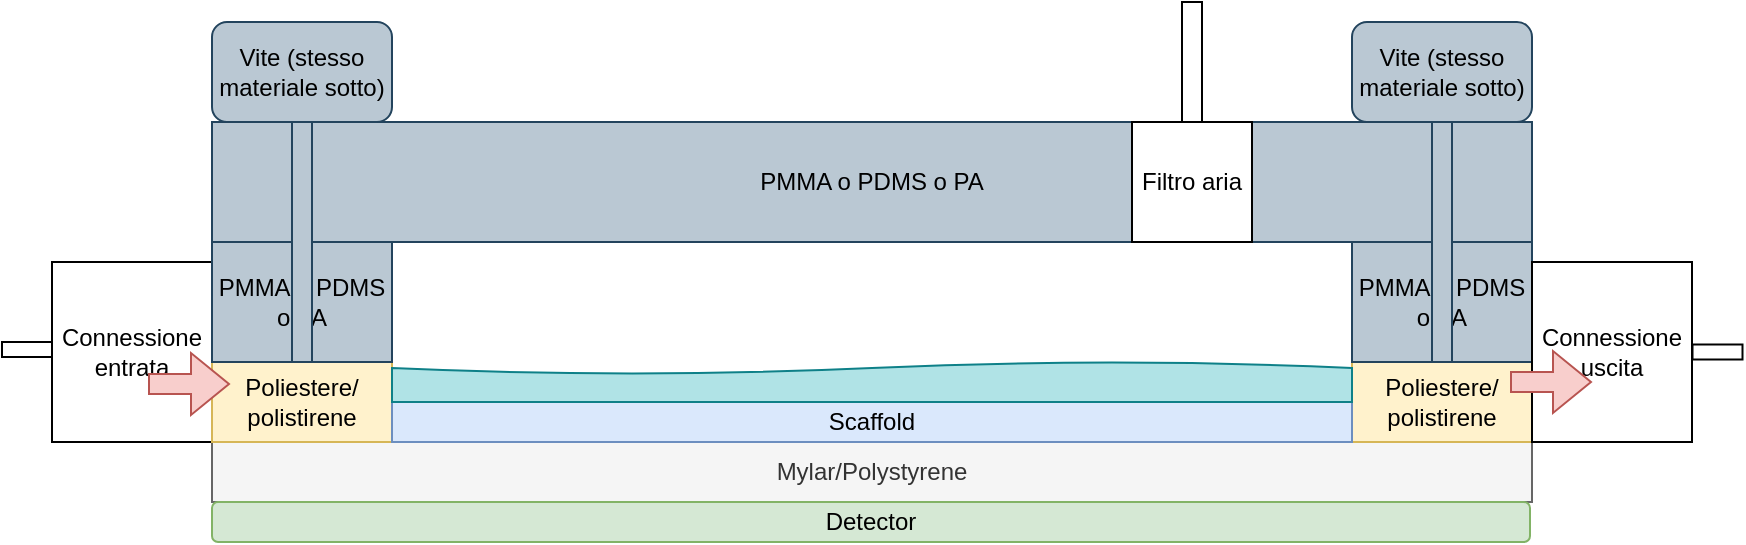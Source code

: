 <mxfile version="21.1.7" type="google" pages="3">
  <diagram name="Pagina-1" id="56DRtaCyQvpjE0WDrQEc">
    <mxGraphModel grid="1" page="1" gridSize="10" guides="1" tooltips="1" connect="1" arrows="1" fold="1" pageScale="1" pageWidth="900" pageHeight="500" math="0" shadow="0">
      <root>
        <mxCell id="0" />
        <mxCell id="1" parent="0" />
        <mxCell id="JO3Ccgx2bzSc0KJvBODt-1" value="Connessione entrata" style="rounded=0;whiteSpace=wrap;html=1;" vertex="1" parent="1">
          <mxGeometry x="41" y="270" width="80" height="90" as="geometry" />
        </mxCell>
        <mxCell id="JO3Ccgx2bzSc0KJvBODt-2" value="PMMA o PDMS o PA" style="rounded=0;whiteSpace=wrap;html=1;fillColor=#bac8d3;strokeColor=#23445d;" vertex="1" parent="1">
          <mxGeometry x="121" y="200" width="660" height="60" as="geometry" />
        </mxCell>
        <mxCell id="JO3Ccgx2bzSc0KJvBODt-3" value="Mylar/Polystyrene" style="rounded=0;whiteSpace=wrap;html=1;fillColor=#f5f5f5;fontColor=#333333;strokeColor=#666666;" vertex="1" parent="1">
          <mxGeometry x="121" y="360" width="660" height="30" as="geometry" />
        </mxCell>
        <mxCell id="JO3Ccgx2bzSc0KJvBODt-4" value="&lt;div&gt;Poliestere/&lt;/div&gt;&lt;div&gt;polistirene&lt;/div&gt;" style="rounded=0;whiteSpace=wrap;html=1;fillColor=#fff2cc;strokeColor=#d6b656;" vertex="1" parent="1">
          <mxGeometry x="121" y="320" width="90" height="40" as="geometry" />
        </mxCell>
        <mxCell id="JO3Ccgx2bzSc0KJvBODt-5" value="&lt;div&gt;Poliestere/&lt;/div&gt;&lt;div&gt;polistirene&lt;/div&gt;" style="rounded=0;whiteSpace=wrap;html=1;fillColor=#fff2cc;strokeColor=#d6b656;" vertex="1" parent="1">
          <mxGeometry x="691" y="320" width="90" height="40" as="geometry" />
        </mxCell>
        <mxCell id="JO3Ccgx2bzSc0KJvBODt-6" value="Scaffold" style="rounded=0;whiteSpace=wrap;html=1;fillColor=#dae8fc;strokeColor=#6c8ebf;" vertex="1" parent="1">
          <mxGeometry x="211" y="340" width="480" height="20" as="geometry" />
        </mxCell>
        <mxCell id="JO3Ccgx2bzSc0KJvBODt-7" value="PMMA o PDMS o PA" style="rounded=0;whiteSpace=wrap;html=1;fillColor=#bac8d3;strokeColor=#23445d;" vertex="1" parent="1">
          <mxGeometry x="121" y="260" width="90" height="60" as="geometry" />
        </mxCell>
        <mxCell id="JO3Ccgx2bzSc0KJvBODt-8" value="&lt;div&gt;PMMA o PDMS&lt;/div&gt;&lt;div&gt;o PA&lt;br&gt;&lt;/div&gt;" style="rounded=0;whiteSpace=wrap;html=1;fillColor=#bac8d3;strokeColor=#23445d;" vertex="1" parent="1">
          <mxGeometry x="691" y="260" width="90" height="60" as="geometry" />
        </mxCell>
        <mxCell id="JO3Ccgx2bzSc0KJvBODt-9" value="Vite (stesso materiale sotto)" style="rounded=1;whiteSpace=wrap;html=1;fillColor=#bac8d3;strokeColor=#23445d;" vertex="1" parent="1">
          <mxGeometry x="121" y="150" width="90" height="50" as="geometry" />
        </mxCell>
        <mxCell id="JO3Ccgx2bzSc0KJvBODt-10" value="Vite (stesso materiale sotto)" style="rounded=1;whiteSpace=wrap;html=1;fillColor=#bac8d3;strokeColor=#23445d;" vertex="1" parent="1">
          <mxGeometry x="691" y="150" width="90" height="50" as="geometry" />
        </mxCell>
        <mxCell id="JO3Ccgx2bzSc0KJvBODt-11" value="" style="shape=document;whiteSpace=wrap;html=1;boundedLbl=1;rotation=-180;fillColor=#b0e3e6;strokeColor=#0e8088;" vertex="1" parent="1">
          <mxGeometry x="211" y="320" width="480" height="20" as="geometry" />
        </mxCell>
        <mxCell id="JO3Ccgx2bzSc0KJvBODt-12" value="" style="shape=flexArrow;endArrow=classic;html=1;rounded=0;fillColor=#f8cecc;strokeColor=#b85450;entryX=0;entryY=0.25;entryDx=0;entryDy=0;" edge="1" parent="1">
          <mxGeometry width="50" height="50" relative="1" as="geometry">
            <mxPoint x="89" y="331" as="sourcePoint" />
            <mxPoint x="130" y="331" as="targetPoint" />
          </mxGeometry>
        </mxCell>
        <mxCell id="JO3Ccgx2bzSc0KJvBODt-13" value="" style="rounded=0;whiteSpace=wrap;html=1;fillColor=#bac8d3;strokeColor=#23445d;" vertex="1" parent="1">
          <mxGeometry x="161" y="200" width="10" height="120" as="geometry" />
        </mxCell>
        <mxCell id="JO3Ccgx2bzSc0KJvBODt-14" value="" style="rounded=0;whiteSpace=wrap;html=1;fillColor=#bac8d3;strokeColor=#23445d;" vertex="1" parent="1">
          <mxGeometry x="731" y="200" width="10" height="120" as="geometry" />
        </mxCell>
        <mxCell id="JO3Ccgx2bzSc0KJvBODt-15" value="Connessione uscita" style="rounded=0;whiteSpace=wrap;html=1;" vertex="1" parent="1">
          <mxGeometry x="781" y="270" width="80" height="90" as="geometry" />
        </mxCell>
        <mxCell id="JO3Ccgx2bzSc0KJvBODt-16" value="" style="shape=flexArrow;endArrow=classic;html=1;rounded=0;fontStyle=1;fillColor=#f8cecc;strokeColor=#b85450;" edge="1" parent="1">
          <mxGeometry width="50" height="50" relative="1" as="geometry">
            <mxPoint x="770" y="330" as="sourcePoint" />
            <mxPoint x="811" y="330" as="targetPoint" />
          </mxGeometry>
        </mxCell>
        <mxCell id="JO3Ccgx2bzSc0KJvBODt-17" value="Filtro aria" style="rounded=0;whiteSpace=wrap;html=1;" vertex="1" parent="1">
          <mxGeometry x="581" y="200" width="60" height="60" as="geometry" />
        </mxCell>
        <mxCell id="JO3Ccgx2bzSc0KJvBODt-18" value="" style="rounded=0;whiteSpace=wrap;html=1;" vertex="1" parent="1">
          <mxGeometry x="606" y="140" width="10" height="60" as="geometry" />
        </mxCell>
        <mxCell id="JO3Ccgx2bzSc0KJvBODt-19" value="" style="rounded=0;whiteSpace=wrap;html=1;rotation=-90;" vertex="1" parent="1">
          <mxGeometry x="24.75" y="301.25" width="7.5" height="25" as="geometry" />
        </mxCell>
        <mxCell id="JO3Ccgx2bzSc0KJvBODt-20" value="" style="rounded=0;whiteSpace=wrap;html=1;rotation=-90;" vertex="1" parent="1">
          <mxGeometry x="870" y="302.5" width="7.5" height="25" as="geometry" />
        </mxCell>
        <mxCell id="JO3Ccgx2bzSc0KJvBODt-21" value="Detector" style="rounded=1;whiteSpace=wrap;html=1;fillColor=#d5e8d4;strokeColor=#82b366;" vertex="1" parent="1">
          <mxGeometry x="121" y="390" width="659" height="20" as="geometry" />
        </mxCell>
      </root>
    </mxGraphModel>
  </diagram>
  <diagram id="E_sJc8kOCWFVM79GxsuY" name="Pagina-2">
    <mxGraphModel grid="1" page="1" gridSize="10" guides="1" tooltips="1" connect="1" arrows="1" fold="1" pageScale="1" pageWidth="900" pageHeight="500" math="0" shadow="0">
      <root>
        <mxCell id="0" />
        <mxCell id="1" parent="0" />
        <mxCell id="Obp0HUKFCODp9XE3VoLB-1" value="Connessione alimentazione cellule" style="rounded=0;whiteSpace=wrap;html=1;" vertex="1" parent="1">
          <mxGeometry x="41" y="270" width="80" height="90" as="geometry" />
        </mxCell>
        <mxCell id="Obp0HUKFCODp9XE3VoLB-2" value="Copertura del sistema " style="rounded=0;whiteSpace=wrap;html=1;fillColor=#bac8d3;strokeColor=#23445d;" vertex="1" parent="1">
          <mxGeometry x="121" y="200" width="660" height="60" as="geometry" />
        </mxCell>
        <mxCell id="Obp0HUKFCODp9XE3VoLB-3" value="Mylar/Polystyrene" style="rounded=0;whiteSpace=wrap;html=1;fillColor=#f5f5f5;fontColor=#333333;strokeColor=#666666;" vertex="1" parent="1">
          <mxGeometry x="121" y="360" width="660" height="30" as="geometry" />
        </mxCell>
        <mxCell id="Obp0HUKFCODp9XE3VoLB-4" value="&lt;div&gt;Poliestere/&lt;/div&gt;&lt;div&gt;polistirene&lt;/div&gt;" style="rounded=0;whiteSpace=wrap;html=1;fillColor=#fff2cc;strokeColor=#d6b656;" vertex="1" parent="1">
          <mxGeometry x="121" y="320" width="90" height="40" as="geometry" />
        </mxCell>
        <mxCell id="Obp0HUKFCODp9XE3VoLB-5" value="&lt;div&gt;Poliestere/&lt;/div&gt;&lt;div&gt;polistirene&lt;/div&gt;" style="rounded=0;whiteSpace=wrap;html=1;fillColor=#fff2cc;strokeColor=#d6b656;" vertex="1" parent="1">
          <mxGeometry x="691" y="320" width="90" height="40" as="geometry" />
        </mxCell>
        <mxCell id="Obp0HUKFCODp9XE3VoLB-6" value="Scaffold" style="rounded=0;whiteSpace=wrap;html=1;fillColor=#dae8fc;strokeColor=#6c8ebf;" vertex="1" parent="1">
          <mxGeometry x="211" y="340" width="480" height="20" as="geometry" />
        </mxCell>
        <mxCell id="Obp0HUKFCODp9XE3VoLB-7" value="" style="rounded=0;whiteSpace=wrap;html=1;fillColor=#bac8d3;strokeColor=#23445d;" vertex="1" parent="1">
          <mxGeometry x="121" y="260" width="90" height="60" as="geometry" />
        </mxCell>
        <mxCell id="Obp0HUKFCODp9XE3VoLB-8" value="" style="rounded=0;whiteSpace=wrap;html=1;fillColor=#bac8d3;strokeColor=#23445d;" vertex="1" parent="1">
          <mxGeometry x="691" y="260" width="90" height="60" as="geometry" />
        </mxCell>
        <mxCell id="Obp0HUKFCODp9XE3VoLB-9" value="Vite di fissaggio" style="rounded=1;whiteSpace=wrap;html=1;fillColor=#bac8d3;strokeColor=#23445d;" vertex="1" parent="1">
          <mxGeometry x="121" y="150" width="90" height="50" as="geometry" />
        </mxCell>
        <mxCell id="Obp0HUKFCODp9XE3VoLB-10" value="Vite di fissaggio" style="rounded=1;whiteSpace=wrap;html=1;fillColor=#bac8d3;strokeColor=#23445d;" vertex="1" parent="1">
          <mxGeometry x="691" y="150" width="90" height="50" as="geometry" />
        </mxCell>
        <mxCell id="Obp0HUKFCODp9XE3VoLB-11" value="" style="shape=document;whiteSpace=wrap;html=1;boundedLbl=1;rotation=-180;fillColor=#b0e3e6;strokeColor=#0e8088;" vertex="1" parent="1">
          <mxGeometry x="211" y="320" width="480" height="20" as="geometry" />
        </mxCell>
        <mxCell id="Obp0HUKFCODp9XE3VoLB-12" value="" style="shape=flexArrow;endArrow=classic;html=1;rounded=0;fillColor=#f8cecc;strokeColor=#b85450;entryX=0;entryY=0.25;entryDx=0;entryDy=0;" edge="1" parent="1">
          <mxGeometry width="50" height="50" relative="1" as="geometry">
            <mxPoint x="30" y="350" as="sourcePoint" />
            <mxPoint x="130" y="349.5" as="targetPoint" />
          </mxGeometry>
        </mxCell>
        <mxCell id="Obp0HUKFCODp9XE3VoLB-13" value="" style="rounded=0;whiteSpace=wrap;html=1;fillColor=#bac8d3;strokeColor=#23445d;" vertex="1" parent="1">
          <mxGeometry x="161" y="200" width="10" height="120" as="geometry" />
        </mxCell>
        <mxCell id="Obp0HUKFCODp9XE3VoLB-14" value="" style="rounded=0;whiteSpace=wrap;html=1;fillColor=#bac8d3;strokeColor=#23445d;" vertex="1" parent="1">
          <mxGeometry x="731" y="200" width="10" height="120" as="geometry" />
        </mxCell>
        <mxCell id="Obp0HUKFCODp9XE3VoLB-15" value="Connessione alimentazione cellule" style="rounded=0;whiteSpace=wrap;html=1;" vertex="1" parent="1">
          <mxGeometry x="781" y="270" width="80" height="90" as="geometry" />
        </mxCell>
        <mxCell id="Obp0HUKFCODp9XE3VoLB-16" value="" style="shape=flexArrow;endArrow=classic;html=1;rounded=0;fontStyle=1;fillColor=#f8cecc;strokeColor=#b85450;" edge="1" parent="1">
          <mxGeometry width="50" height="50" relative="1" as="geometry">
            <mxPoint x="770" y="349.5" as="sourcePoint" />
            <mxPoint x="880" y="350" as="targetPoint" />
          </mxGeometry>
        </mxCell>
        <mxCell id="Obp0HUKFCODp9XE3VoLB-17" value="Filtro aria" style="rounded=0;whiteSpace=wrap;html=1;" vertex="1" parent="1">
          <mxGeometry x="581" y="200" width="60" height="60" as="geometry" />
        </mxCell>
        <mxCell id="Obp0HUKFCODp9XE3VoLB-18" value="" style="rounded=0;whiteSpace=wrap;html=1;" vertex="1" parent="1">
          <mxGeometry x="606" y="140" width="10" height="60" as="geometry" />
        </mxCell>
        <mxCell id="Obp0HUKFCODp9XE3VoLB-19" value="" style="rounded=0;whiteSpace=wrap;html=1;rotation=-90;" vertex="1" parent="1">
          <mxGeometry x="24.75" y="301.25" width="7.5" height="25" as="geometry" />
        </mxCell>
        <mxCell id="Obp0HUKFCODp9XE3VoLB-20" value="" style="rounded=0;whiteSpace=wrap;html=1;rotation=-90;" vertex="1" parent="1">
          <mxGeometry x="870" y="302.5" width="7.5" height="25" as="geometry" />
        </mxCell>
        <mxCell id="Obp0HUKFCODp9XE3VoLB-21" value="Detector" style="rounded=1;whiteSpace=wrap;html=1;fillColor=#d5e8d4;strokeColor=#82b366;" vertex="1" parent="1">
          <mxGeometry x="121" y="390" width="659" height="20" as="geometry" />
        </mxCell>
      </root>
    </mxGraphModel>
  </diagram>
  <diagram id="-ZH_cBzcG6sp76RU0NJt" name="Pagina-3">
    <mxGraphModel grid="1" page="1" gridSize="10" guides="1" tooltips="1" connect="1" arrows="1" fold="1" pageScale="1" pageWidth="900" pageHeight="500" math="0" shadow="0">
      <root>
        <mxCell id="0" />
        <mxCell id="1" parent="0" />
        <mxCell id="Stg0ctn0P1U_gLgl0Pso-5" value="" style="rounded=0;whiteSpace=wrap;html=1;fillColor=#fff2cc;strokeColor=#d6b656;" vertex="1" parent="1">
          <mxGeometry x="240.64" y="238" width="426.24" height="66" as="geometry" />
        </mxCell>
        <mxCell id="Stg0ctn0P1U_gLgl0Pso-4" value="" style="rounded=0;whiteSpace=wrap;html=1;fillColor=#f5f5f5;fontColor=#333333;strokeColor=#666666;" vertex="1" parent="1">
          <mxGeometry x="243.76" y="178" width="426.24" height="60" as="geometry" />
        </mxCell>
        <mxCell id="3EfMomYSAdgdTnSy4UEV-10" value="" style="shape=cylinder3;whiteSpace=wrap;html=1;boundedLbl=1;backgroundOutline=1;size=10.012;rotation=-90;fillColor=#bac8d3;strokeColor=#23445d;opacity=50;" vertex="1" parent="1">
          <mxGeometry x="727" y="230.19" width="26.76" height="61.62" as="geometry" />
        </mxCell>
        <mxCell id="0Pc4jPi-ZgT8I2C5W0RY-2" value="Detector" style="shape=cube;whiteSpace=wrap;html=1;boundedLbl=1;backgroundOutline=1;darkOpacity=0.05;darkOpacity2=0.1;fillColor=#d5e8d4;strokeColor=#82b366;" vertex="1" parent="1">
          <mxGeometry x="173.76" y="316" width="560" height="52" as="geometry" />
        </mxCell>
        <mxCell id="EnuNZQ39ojxae3PPRyQ0-1" value="Mylar/Polystyrene" style="shape=cube;whiteSpace=wrap;html=1;boundedLbl=1;backgroundOutline=1;darkOpacity=0.05;darkOpacity2=0.1;fillColor=#ffe6cc;strokeColor=#d79b00;" vertex="1" parent="1">
          <mxGeometry x="173.76" y="286" width="560" height="50" as="geometry" />
        </mxCell>
        <mxCell id="tdLXbpOhzhngQUw2Qmm0-2" value="Polystyrene" style="shape=cube;whiteSpace=wrap;html=1;boundedLbl=1;backgroundOutline=1;darkOpacity=0.05;darkOpacity2=0.1;fillColor=#fff2cc;strokeColor=#d6b656;" vertex="1" parent="1">
          <mxGeometry x="643.76" y="216" width="90" height="90" as="geometry" />
        </mxCell>
        <mxCell id="79DEOeE3PO5x78CcryXn-1" value="Scaffold" style="shape=cube;whiteSpace=wrap;html=1;boundedLbl=1;backgroundOutline=1;darkOpacity=0.05;darkOpacity2=0.1;fillColor=#dae8fc;strokeColor=#6c8ebf;" vertex="1" parent="1">
          <mxGeometry x="243.76" y="266" width="420" height="40" as="geometry" />
        </mxCell>
        <mxCell id="3EfMomYSAdgdTnSy4UEV-12" value="Fisiologic Solution" style="shape=cube;whiteSpace=wrap;html=1;boundedLbl=1;backgroundOutline=1;darkOpacity=0.05;darkOpacity2=0.1;fillColor=#b0e3e6;strokeColor=#0e8088;opacity=40;" vertex="1" parent="1">
          <mxGeometry x="243.76" y="246" width="420" height="40" as="geometry" />
        </mxCell>
        <mxCell id="tdLXbpOhzhngQUw2Qmm0-1" value="Polystyrene" style="shape=cube;whiteSpace=wrap;html=1;boundedLbl=1;backgroundOutline=1;darkOpacity=0.05;darkOpacity2=0.1;fillColor=#fff2cc;strokeColor=#d6b656;" vertex="1" parent="1">
          <mxGeometry x="173.76" y="216" width="90" height="90" as="geometry" />
        </mxCell>
        <mxCell id="QSJR8z4OX1Qm_DB90ZOm-1" value="" style="shape=cylinder3;whiteSpace=wrap;html=1;boundedLbl=1;backgroundOutline=1;size=10.012;rotation=-91;fillColor=#bac8d3;strokeColor=#23445d;opacity=50;" vertex="1" parent="1">
          <mxGeometry x="147" y="230.19" width="26.76" height="61.62" as="geometry" />
        </mxCell>
        <mxCell id="3EfMomYSAdgdTnSy4UEV-5" value="" style="shape=cube;whiteSpace=wrap;html=1;boundedLbl=1;backgroundOutline=1;darkOpacity=0.05;darkOpacity2=0.1;fillColor=#f5f5f5;fontColor=#333333;strokeColor=#666666;" vertex="1" parent="1">
          <mxGeometry x="173.76" y="176" width="90" height="62" as="geometry" />
        </mxCell>
        <mxCell id="3EfMomYSAdgdTnSy4UEV-6" value="" style="shape=cube;whiteSpace=wrap;html=1;boundedLbl=1;backgroundOutline=1;darkOpacity=0.05;darkOpacity2=0.1;fillColor=#f5f5f5;fontColor=#333333;strokeColor=#666666;" vertex="1" parent="1">
          <mxGeometry x="643.76" y="176" width="90" height="62" as="geometry" />
        </mxCell>
        <mxCell id="hhnFiFI5jDyNh5eFkdKm-1" value="&lt;div&gt;System coverage&lt;/div&gt;" style="shape=cube;whiteSpace=wrap;html=1;boundedLbl=1;backgroundOutline=1;darkOpacity=0.05;darkOpacity2=0.1;fillColor=#f5f5f5;fontColor=#333333;strokeColor=#666666;" vertex="1" parent="1">
          <mxGeometry x="173.76" y="136" width="560" height="62" as="geometry" />
        </mxCell>
        <mxCell id="3EfMomYSAdgdTnSy4UEV-1" value="" style="shape=cylinder3;whiteSpace=wrap;html=1;boundedLbl=1;backgroundOutline=1;size=6;rotation=0;fillColor=#f5f5f5;fontColor=#333333;strokeColor=#666666;" vertex="1" parent="1">
          <mxGeometry x="189.76" y="133" width="70" height="20" as="geometry" />
        </mxCell>
        <mxCell id="4cYigrazKgNzgLXAeCDV-2" value="" style="shape=cylinder3;whiteSpace=wrap;html=1;boundedLbl=1;backgroundOutline=1;size=6;rotation=0;fillColor=#f5f5f5;fontColor=#333333;strokeColor=#666666;" vertex="1" parent="1">
          <mxGeometry x="653.76" y="133" width="70" height="20" as="geometry" />
        </mxCell>
      </root>
    </mxGraphModel>
  </diagram>
</mxfile>
